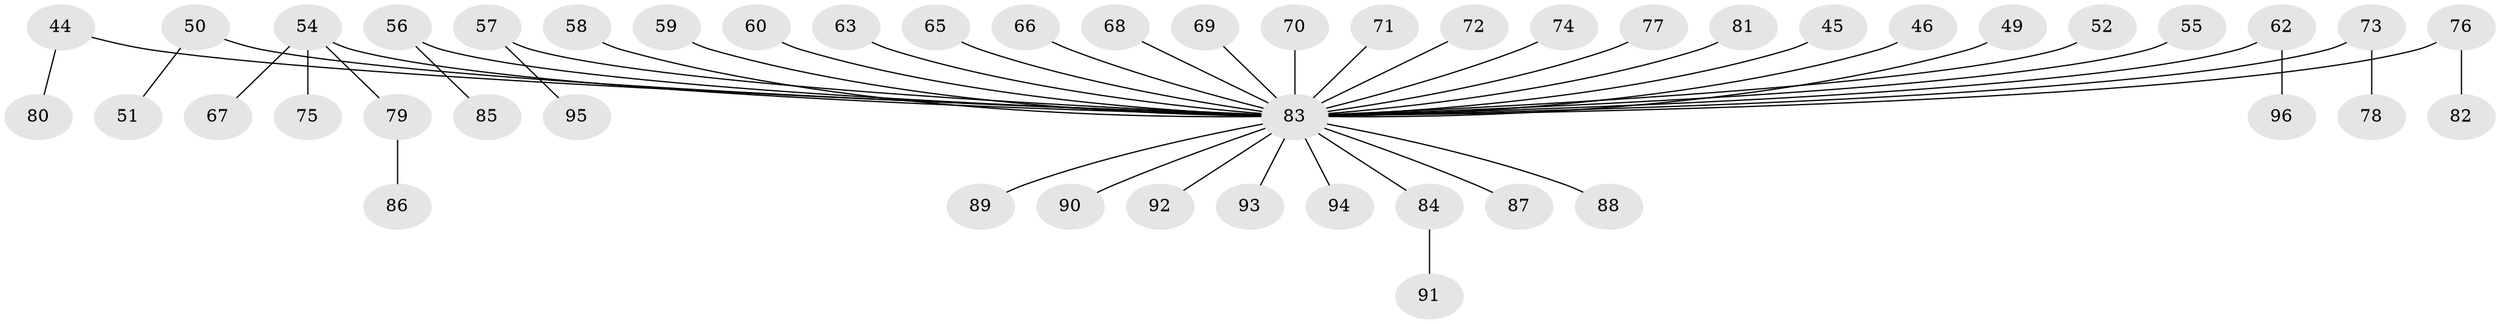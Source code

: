 // original degree distribution, {2: 0.21875, 5: 0.041666666666666664, 4: 0.07291666666666667, 3: 0.10416666666666667, 6: 0.020833333333333332, 1: 0.53125, 7: 0.010416666666666666}
// Generated by graph-tools (version 1.1) at 2025/53/03/09/25 04:53:52]
// undirected, 48 vertices, 47 edges
graph export_dot {
graph [start="1"]
  node [color=gray90,style=filled];
  44;
  45;
  46;
  49;
  50;
  51;
  52;
  54;
  55;
  56 [super="+14"];
  57;
  58;
  59;
  60;
  62;
  63;
  65;
  66;
  67;
  68;
  69;
  70;
  71;
  72;
  73;
  74;
  75;
  76;
  77;
  78;
  79;
  80;
  81;
  82;
  83 [super="+53+64+42"];
  84;
  85;
  86;
  87;
  88;
  89;
  90;
  91;
  92;
  93 [super="+41"];
  94;
  95;
  96;
  44 -- 80;
  44 -- 83;
  45 -- 83;
  46 -- 83;
  49 -- 83;
  50 -- 51;
  50 -- 83;
  52 -- 83;
  54 -- 67;
  54 -- 75;
  54 -- 79;
  54 -- 83;
  55 -- 83;
  56 -- 85;
  56 -- 83;
  57 -- 95;
  57 -- 83;
  58 -- 83;
  59 -- 83;
  60 -- 83;
  62 -- 96;
  62 -- 83;
  63 -- 83;
  65 -- 83;
  66 -- 83;
  68 -- 83;
  69 -- 83;
  70 -- 83;
  71 -- 83;
  72 -- 83;
  73 -- 78;
  73 -- 83;
  74 -- 83;
  76 -- 82;
  76 -- 83;
  77 -- 83;
  79 -- 86;
  81 -- 83;
  83 -- 87;
  83 -- 94;
  83 -- 92;
  83 -- 84;
  83 -- 88;
  83 -- 89;
  83 -- 90;
  83 -- 93;
  84 -- 91;
}
